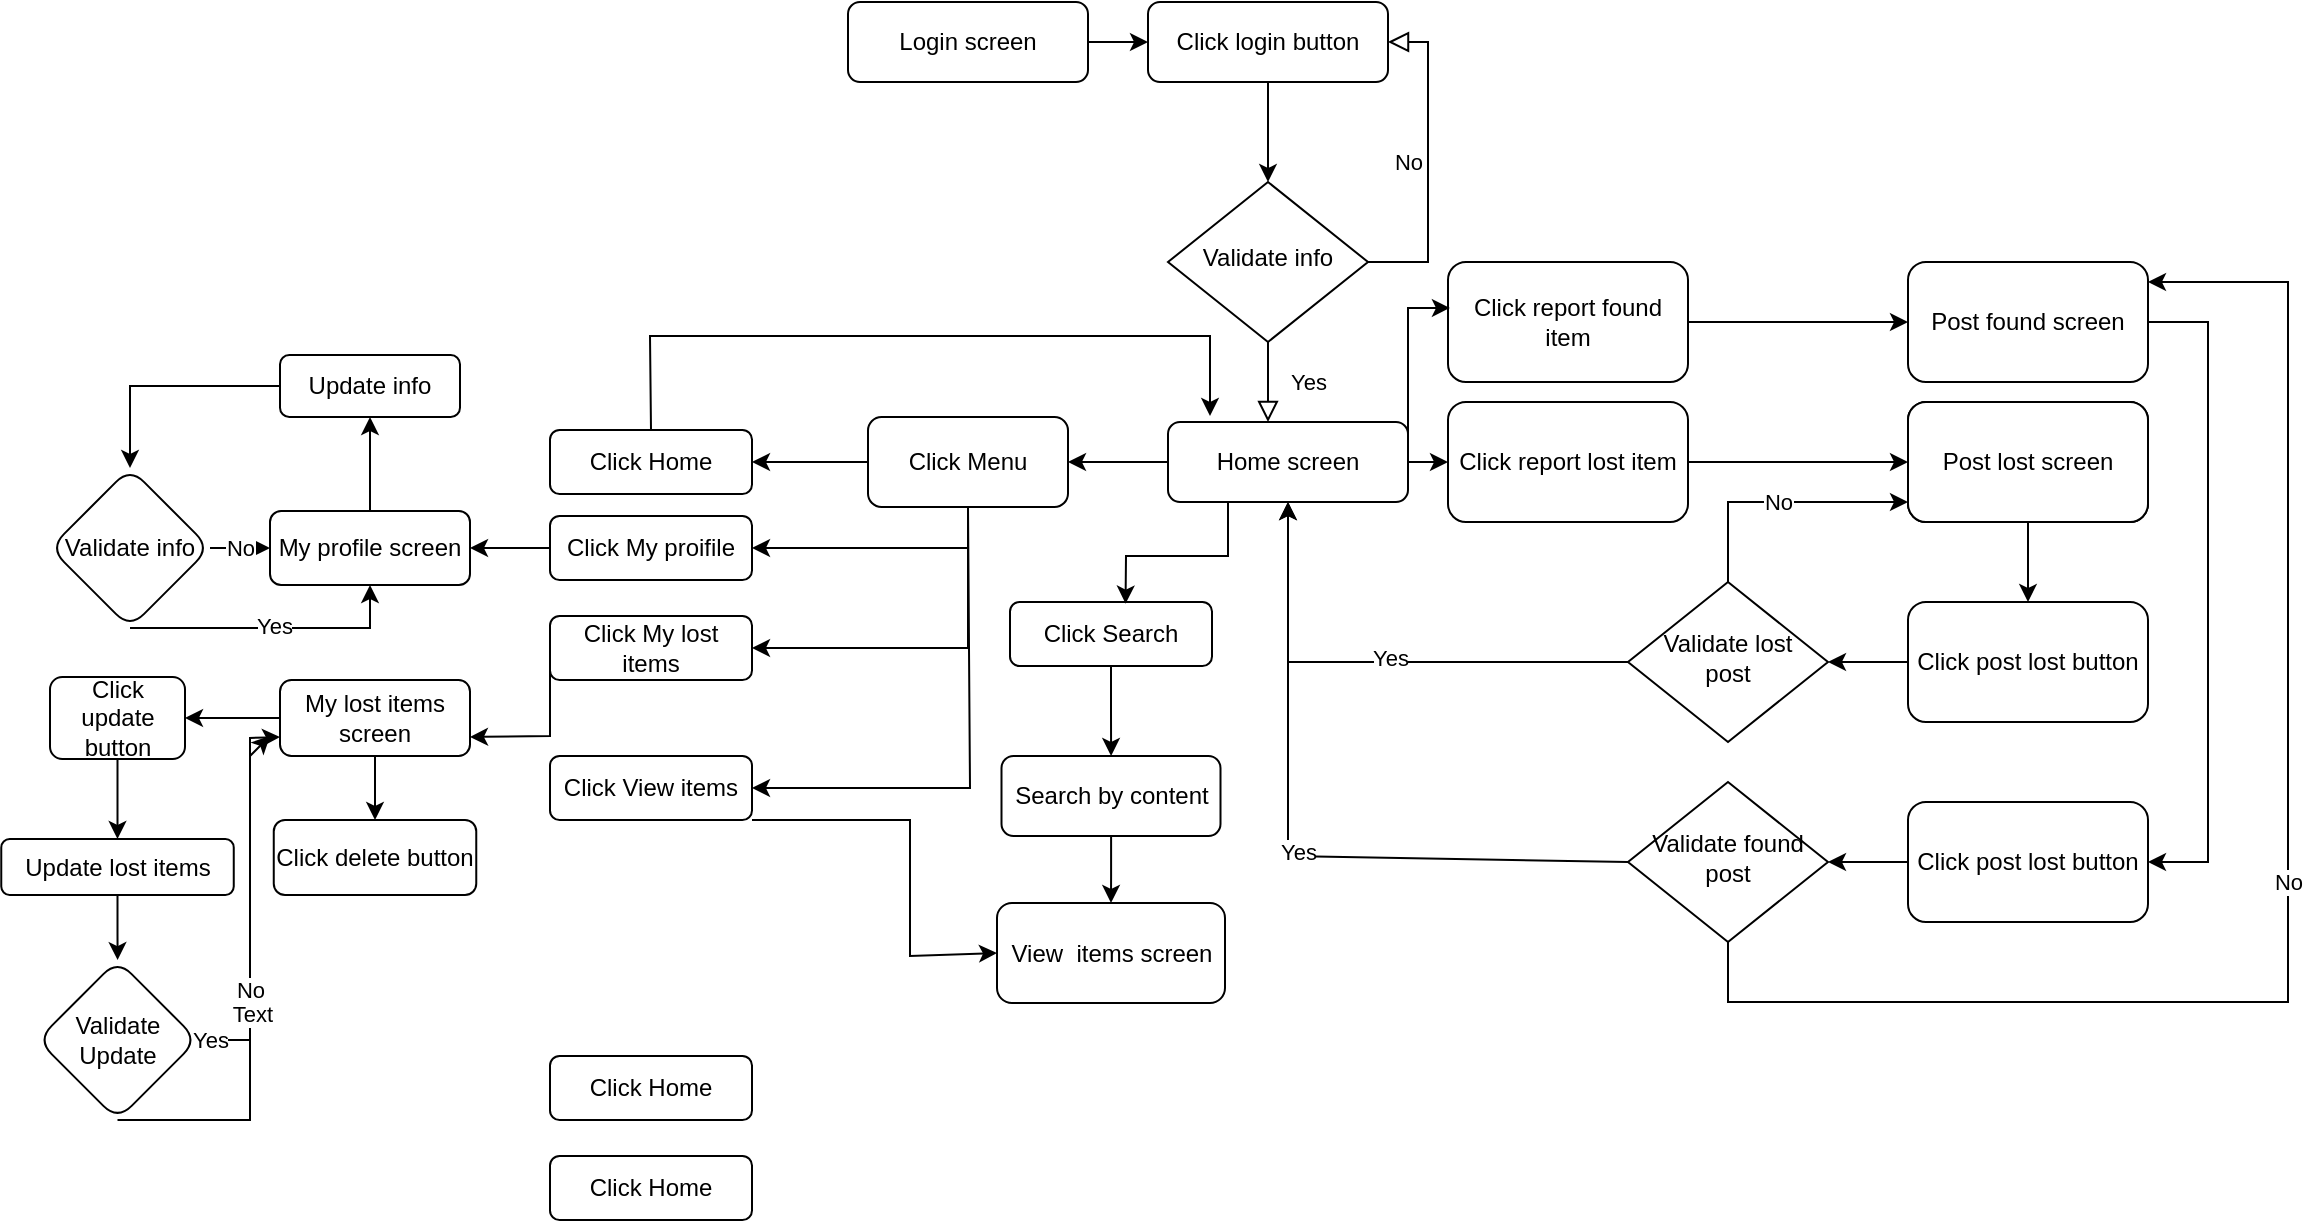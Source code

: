 <mxfile version="20.0.4" type="github">
  <diagram id="C5RBs43oDa-KdzZeNtuy" name="Page-1">
    <mxGraphModel dx="1497" dy="813" grid="1" gridSize="10" guides="1" tooltips="1" connect="1" arrows="1" fold="1" page="1" pageScale="1" pageWidth="3300" pageHeight="4681" math="0" shadow="0">
      <root>
        <mxCell id="WIyWlLk6GJQsqaUBKTNV-0" />
        <mxCell id="WIyWlLk6GJQsqaUBKTNV-1" parent="WIyWlLk6GJQsqaUBKTNV-0" />
        <mxCell id="WIyWlLk6GJQsqaUBKTNV-3" value="Click login button" style="rounded=1;whiteSpace=wrap;html=1;fontSize=12;glass=0;strokeWidth=1;shadow=0;" parent="WIyWlLk6GJQsqaUBKTNV-1" vertex="1">
          <mxGeometry x="589" y="203" width="120" height="40" as="geometry" />
        </mxCell>
        <mxCell id="WIyWlLk6GJQsqaUBKTNV-4" value="Yes" style="rounded=0;html=1;jettySize=auto;orthogonalLoop=1;fontSize=11;endArrow=block;endFill=0;endSize=8;strokeWidth=1;shadow=0;labelBackgroundColor=none;edgeStyle=orthogonalEdgeStyle;" parent="WIyWlLk6GJQsqaUBKTNV-1" source="WIyWlLk6GJQsqaUBKTNV-6" edge="1">
          <mxGeometry y="20" relative="1" as="geometry">
            <mxPoint as="offset" />
            <mxPoint x="649" y="413" as="targetPoint" />
          </mxGeometry>
        </mxCell>
        <mxCell id="WIyWlLk6GJQsqaUBKTNV-5" value="No" style="edgeStyle=orthogonalEdgeStyle;rounded=0;html=1;jettySize=auto;orthogonalLoop=1;fontSize=11;endArrow=block;endFill=0;endSize=8;strokeWidth=1;shadow=0;labelBackgroundColor=none;entryX=1;entryY=0.5;entryDx=0;entryDy=0;" parent="WIyWlLk6GJQsqaUBKTNV-1" source="WIyWlLk6GJQsqaUBKTNV-6" target="WIyWlLk6GJQsqaUBKTNV-3" edge="1">
          <mxGeometry y="10" relative="1" as="geometry">
            <mxPoint as="offset" />
            <mxPoint x="759" y="223" as="targetPoint" />
            <Array as="points">
              <mxPoint x="729" y="333" />
              <mxPoint x="729" y="223" />
            </Array>
          </mxGeometry>
        </mxCell>
        <mxCell id="WIyWlLk6GJQsqaUBKTNV-6" value="Validate info" style="rhombus;whiteSpace=wrap;html=1;shadow=0;fontFamily=Helvetica;fontSize=12;align=center;strokeWidth=1;spacing=6;spacingTop=-4;" parent="WIyWlLk6GJQsqaUBKTNV-1" vertex="1">
          <mxGeometry x="599" y="293" width="100" height="80" as="geometry" />
        </mxCell>
        <mxCell id="r_9wE7WkklsP0T0sxxmU-37" value="" style="edgeStyle=orthogonalEdgeStyle;rounded=0;orthogonalLoop=1;jettySize=auto;html=1;" edge="1" parent="WIyWlLk6GJQsqaUBKTNV-1" source="WIyWlLk6GJQsqaUBKTNV-12" target="r_9wE7WkklsP0T0sxxmU-21">
          <mxGeometry relative="1" as="geometry" />
        </mxCell>
        <mxCell id="WIyWlLk6GJQsqaUBKTNV-12" value="Home screen" style="rounded=1;whiteSpace=wrap;html=1;fontSize=12;glass=0;strokeWidth=1;shadow=0;" parent="WIyWlLk6GJQsqaUBKTNV-1" vertex="1">
          <mxGeometry x="599" y="413" width="120" height="40" as="geometry" />
        </mxCell>
        <mxCell id="r_9wE7WkklsP0T0sxxmU-1" value="Click report lost item" style="rounded=1;whiteSpace=wrap;html=1;" vertex="1" parent="WIyWlLk6GJQsqaUBKTNV-1">
          <mxGeometry x="739" y="403" width="120" height="60" as="geometry" />
        </mxCell>
        <mxCell id="r_9wE7WkklsP0T0sxxmU-2" value="" style="endArrow=classic;html=1;rounded=0;exitX=1;exitY=0.5;exitDx=0;exitDy=0;" edge="1" parent="WIyWlLk6GJQsqaUBKTNV-1" source="WIyWlLk6GJQsqaUBKTNV-12" target="r_9wE7WkklsP0T0sxxmU-1">
          <mxGeometry width="50" height="50" relative="1" as="geometry">
            <mxPoint x="819" y="553" as="sourcePoint" />
            <mxPoint x="869" y="503" as="targetPoint" />
          </mxGeometry>
        </mxCell>
        <mxCell id="r_9wE7WkklsP0T0sxxmU-7" value="" style="endArrow=classic;html=1;rounded=0;exitX=0.5;exitY=1;exitDx=0;exitDy=0;entryX=0.5;entryY=0;entryDx=0;entryDy=0;" edge="1" parent="WIyWlLk6GJQsqaUBKTNV-1" source="WIyWlLk6GJQsqaUBKTNV-3" target="WIyWlLk6GJQsqaUBKTNV-6">
          <mxGeometry width="50" height="50" relative="1" as="geometry">
            <mxPoint x="819" y="433" as="sourcePoint" />
            <mxPoint x="669" y="283" as="targetPoint" />
          </mxGeometry>
        </mxCell>
        <mxCell id="r_9wE7WkklsP0T0sxxmU-9" value="Login screen" style="rounded=1;whiteSpace=wrap;html=1;fontSize=12;glass=0;strokeWidth=1;shadow=0;" vertex="1" parent="WIyWlLk6GJQsqaUBKTNV-1">
          <mxGeometry x="439" y="203" width="120" height="40" as="geometry" />
        </mxCell>
        <mxCell id="r_9wE7WkklsP0T0sxxmU-10" value="" style="endArrow=classic;html=1;rounded=0;exitX=1;exitY=0.5;exitDx=0;exitDy=0;" edge="1" parent="WIyWlLk6GJQsqaUBKTNV-1" source="r_9wE7WkklsP0T0sxxmU-9" target="WIyWlLk6GJQsqaUBKTNV-3">
          <mxGeometry width="50" height="50" relative="1" as="geometry">
            <mxPoint x="819" y="433" as="sourcePoint" />
            <mxPoint x="869" y="383" as="targetPoint" />
          </mxGeometry>
        </mxCell>
        <mxCell id="r_9wE7WkklsP0T0sxxmU-11" value="Post lost screen" style="rounded=1;whiteSpace=wrap;html=1;fontSize=12;glass=0;strokeWidth=1;shadow=0;" vertex="1" parent="WIyWlLk6GJQsqaUBKTNV-1">
          <mxGeometry x="969" y="403" width="120" height="60" as="geometry" />
        </mxCell>
        <mxCell id="r_9wE7WkklsP0T0sxxmU-12" value="" style="endArrow=classic;html=1;rounded=0;entryX=0;entryY=0.5;entryDx=0;entryDy=0;exitX=1;exitY=0.5;exitDx=0;exitDy=0;" edge="1" parent="WIyWlLk6GJQsqaUBKTNV-1" source="r_9wE7WkklsP0T0sxxmU-1" target="r_9wE7WkklsP0T0sxxmU-11">
          <mxGeometry width="50" height="50" relative="1" as="geometry">
            <mxPoint x="819" y="433" as="sourcePoint" />
            <mxPoint x="869" y="383" as="targetPoint" />
          </mxGeometry>
        </mxCell>
        <mxCell id="r_9wE7WkklsP0T0sxxmU-13" value="" style="endArrow=classic;html=1;rounded=0;exitX=0.5;exitY=1;exitDx=0;exitDy=0;" edge="1" parent="WIyWlLk6GJQsqaUBKTNV-1" source="r_9wE7WkklsP0T0sxxmU-11" target="r_9wE7WkklsP0T0sxxmU-14">
          <mxGeometry width="50" height="50" relative="1" as="geometry">
            <mxPoint x="999" y="393" as="sourcePoint" />
            <mxPoint x="1049" y="343" as="targetPoint" />
          </mxGeometry>
        </mxCell>
        <mxCell id="r_9wE7WkklsP0T0sxxmU-16" value="" style="edgeStyle=orthogonalEdgeStyle;rounded=0;orthogonalLoop=1;jettySize=auto;html=1;" edge="1" parent="WIyWlLk6GJQsqaUBKTNV-1" source="r_9wE7WkklsP0T0sxxmU-14" target="r_9wE7WkklsP0T0sxxmU-15">
          <mxGeometry relative="1" as="geometry" />
        </mxCell>
        <mxCell id="r_9wE7WkklsP0T0sxxmU-14" value="Click post lost button" style="rounded=1;whiteSpace=wrap;html=1;fontSize=12;glass=0;strokeWidth=1;shadow=0;" vertex="1" parent="WIyWlLk6GJQsqaUBKTNV-1">
          <mxGeometry x="969" y="503" width="120" height="60" as="geometry" />
        </mxCell>
        <mxCell id="r_9wE7WkklsP0T0sxxmU-20" value="No" style="edgeStyle=orthogonalEdgeStyle;rounded=0;orthogonalLoop=1;jettySize=auto;html=1;" edge="1" parent="WIyWlLk6GJQsqaUBKTNV-1" source="r_9wE7WkklsP0T0sxxmU-15" target="r_9wE7WkklsP0T0sxxmU-11">
          <mxGeometry relative="1" as="geometry">
            <Array as="points">
              <mxPoint x="879" y="453" />
            </Array>
          </mxGeometry>
        </mxCell>
        <mxCell id="r_9wE7WkklsP0T0sxxmU-15" value="Validate lost post" style="rhombus;whiteSpace=wrap;html=1;shadow=0;fontFamily=Helvetica;fontSize=12;align=center;strokeWidth=1;spacing=6;spacingTop=-4;" vertex="1" parent="WIyWlLk6GJQsqaUBKTNV-1">
          <mxGeometry x="829" y="493" width="100" height="80" as="geometry" />
        </mxCell>
        <mxCell id="r_9wE7WkklsP0T0sxxmU-18" value="" style="endArrow=classic;html=1;rounded=0;entryX=0.5;entryY=1;entryDx=0;entryDy=0;" edge="1" parent="WIyWlLk6GJQsqaUBKTNV-1" source="r_9wE7WkklsP0T0sxxmU-15" target="WIyWlLk6GJQsqaUBKTNV-12">
          <mxGeometry width="50" height="50" relative="1" as="geometry">
            <mxPoint x="819" y="513" as="sourcePoint" />
            <mxPoint x="869" y="463" as="targetPoint" />
            <Array as="points">
              <mxPoint x="659" y="533" />
            </Array>
          </mxGeometry>
        </mxCell>
        <mxCell id="r_9wE7WkklsP0T0sxxmU-19" value="Yes" style="edgeLabel;html=1;align=center;verticalAlign=middle;resizable=0;points=[];" vertex="1" connectable="0" parent="r_9wE7WkklsP0T0sxxmU-18">
          <mxGeometry x="-0.048" y="-2" relative="1" as="geometry">
            <mxPoint as="offset" />
          </mxGeometry>
        </mxCell>
        <mxCell id="r_9wE7WkklsP0T0sxxmU-51" value="" style="edgeStyle=orthogonalEdgeStyle;rounded=0;orthogonalLoop=1;jettySize=auto;html=1;" edge="1" parent="WIyWlLk6GJQsqaUBKTNV-1" source="r_9wE7WkklsP0T0sxxmU-21" target="r_9wE7WkklsP0T0sxxmU-49">
          <mxGeometry relative="1" as="geometry" />
        </mxCell>
        <mxCell id="r_9wE7WkklsP0T0sxxmU-21" value="Click Menu" style="rounded=1;whiteSpace=wrap;html=1;" vertex="1" parent="WIyWlLk6GJQsqaUBKTNV-1">
          <mxGeometry x="449" y="410.5" width="100" height="45" as="geometry" />
        </mxCell>
        <mxCell id="r_9wE7WkklsP0T0sxxmU-24" value="Click report found item" style="rounded=1;whiteSpace=wrap;html=1;" vertex="1" parent="WIyWlLk6GJQsqaUBKTNV-1">
          <mxGeometry x="739" y="333" width="120" height="60" as="geometry" />
        </mxCell>
        <mxCell id="r_9wE7WkklsP0T0sxxmU-25" value="" style="endArrow=classic;html=1;rounded=0;entryX=0.008;entryY=0.383;entryDx=0;entryDy=0;entryPerimeter=0;exitX=1;exitY=0.5;exitDx=0;exitDy=0;" edge="1" parent="WIyWlLk6GJQsqaUBKTNV-1" source="WIyWlLk6GJQsqaUBKTNV-12" target="r_9wE7WkklsP0T0sxxmU-24">
          <mxGeometry width="50" height="50" relative="1" as="geometry">
            <mxPoint x="719" y="403" as="sourcePoint" />
            <mxPoint x="869" y="453" as="targetPoint" />
            <Array as="points">
              <mxPoint x="719" y="356" />
            </Array>
          </mxGeometry>
        </mxCell>
        <mxCell id="r_9wE7WkklsP0T0sxxmU-26" value="" style="endArrow=classic;html=1;rounded=0;exitX=1;exitY=0.5;exitDx=0;exitDy=0;" edge="1" parent="WIyWlLk6GJQsqaUBKTNV-1" source="r_9wE7WkklsP0T0sxxmU-24">
          <mxGeometry width="50" height="50" relative="1" as="geometry">
            <mxPoint x="819" y="303" as="sourcePoint" />
            <mxPoint x="969" y="363" as="targetPoint" />
          </mxGeometry>
        </mxCell>
        <mxCell id="r_9wE7WkklsP0T0sxxmU-27" value="Post lost screen" style="rounded=1;whiteSpace=wrap;html=1;fontSize=12;glass=0;strokeWidth=1;shadow=0;" vertex="1" parent="WIyWlLk6GJQsqaUBKTNV-1">
          <mxGeometry x="969" y="403" width="120" height="60" as="geometry" />
        </mxCell>
        <mxCell id="r_9wE7WkklsP0T0sxxmU-28" value="Post found screen" style="rounded=1;whiteSpace=wrap;html=1;" vertex="1" parent="WIyWlLk6GJQsqaUBKTNV-1">
          <mxGeometry x="969" y="333" width="120" height="60" as="geometry" />
        </mxCell>
        <mxCell id="r_9wE7WkklsP0T0sxxmU-29" value="" style="endArrow=classic;html=1;rounded=0;exitX=1;exitY=0.5;exitDx=0;exitDy=0;entryX=1;entryY=0.5;entryDx=0;entryDy=0;" edge="1" parent="WIyWlLk6GJQsqaUBKTNV-1" source="r_9wE7WkklsP0T0sxxmU-28" target="r_9wE7WkklsP0T0sxxmU-30">
          <mxGeometry width="50" height="50" relative="1" as="geometry">
            <mxPoint x="819" y="293" as="sourcePoint" />
            <mxPoint x="1119" y="533" as="targetPoint" />
            <Array as="points">
              <mxPoint x="1119" y="363" />
              <mxPoint x="1119" y="633" />
            </Array>
          </mxGeometry>
        </mxCell>
        <mxCell id="r_9wE7WkklsP0T0sxxmU-33" value="" style="edgeStyle=orthogonalEdgeStyle;rounded=0;orthogonalLoop=1;jettySize=auto;html=1;" edge="1" parent="WIyWlLk6GJQsqaUBKTNV-1" source="r_9wE7WkklsP0T0sxxmU-30" target="r_9wE7WkklsP0T0sxxmU-32">
          <mxGeometry relative="1" as="geometry" />
        </mxCell>
        <mxCell id="r_9wE7WkklsP0T0sxxmU-30" value="Click post lost button" style="rounded=1;whiteSpace=wrap;html=1;fontSize=12;glass=0;strokeWidth=1;shadow=0;" vertex="1" parent="WIyWlLk6GJQsqaUBKTNV-1">
          <mxGeometry x="969" y="603" width="120" height="60" as="geometry" />
        </mxCell>
        <mxCell id="r_9wE7WkklsP0T0sxxmU-32" value="Validate found post" style="rhombus;whiteSpace=wrap;html=1;shadow=0;fontFamily=Helvetica;fontSize=12;align=center;strokeWidth=1;spacing=6;spacingTop=-4;" vertex="1" parent="WIyWlLk6GJQsqaUBKTNV-1">
          <mxGeometry x="829" y="593" width="100" height="80" as="geometry" />
        </mxCell>
        <mxCell id="r_9wE7WkklsP0T0sxxmU-34" value="No" style="edgeStyle=orthogonalEdgeStyle;rounded=0;orthogonalLoop=1;jettySize=auto;html=1;" edge="1" parent="WIyWlLk6GJQsqaUBKTNV-1" target="r_9wE7WkklsP0T0sxxmU-28">
          <mxGeometry relative="1" as="geometry">
            <mxPoint x="879" y="673" as="sourcePoint" />
            <mxPoint x="979" y="463" as="targetPoint" />
            <Array as="points">
              <mxPoint x="879" y="703" />
              <mxPoint x="1159" y="703" />
              <mxPoint x="1159" y="343" />
            </Array>
          </mxGeometry>
        </mxCell>
        <mxCell id="r_9wE7WkklsP0T0sxxmU-35" value="" style="endArrow=classic;html=1;rounded=0;entryX=0.5;entryY=1;entryDx=0;entryDy=0;exitX=0;exitY=0.5;exitDx=0;exitDy=0;" edge="1" parent="WIyWlLk6GJQsqaUBKTNV-1" source="r_9wE7WkklsP0T0sxxmU-32" target="WIyWlLk6GJQsqaUBKTNV-12">
          <mxGeometry width="50" height="50" relative="1" as="geometry">
            <mxPoint x="839" y="543" as="sourcePoint" />
            <mxPoint x="669" y="463" as="targetPoint" />
            <Array as="points">
              <mxPoint x="659" y="630" />
            </Array>
          </mxGeometry>
        </mxCell>
        <mxCell id="r_9wE7WkklsP0T0sxxmU-36" value="Yes" style="edgeLabel;html=1;align=center;verticalAlign=middle;resizable=0;points=[];" vertex="1" connectable="0" parent="r_9wE7WkklsP0T0sxxmU-35">
          <mxGeometry x="-0.048" y="-2" relative="1" as="geometry">
            <mxPoint as="offset" />
          </mxGeometry>
        </mxCell>
        <mxCell id="r_9wE7WkklsP0T0sxxmU-58" value="" style="edgeStyle=orthogonalEdgeStyle;rounded=0;orthogonalLoop=1;jettySize=auto;html=1;" edge="1" parent="WIyWlLk6GJQsqaUBKTNV-1" source="r_9wE7WkklsP0T0sxxmU-41" target="r_9wE7WkklsP0T0sxxmU-57">
          <mxGeometry relative="1" as="geometry" />
        </mxCell>
        <mxCell id="r_9wE7WkklsP0T0sxxmU-41" value="My profile screen" style="rounded=1;whiteSpace=wrap;html=1;" vertex="1" parent="WIyWlLk6GJQsqaUBKTNV-1">
          <mxGeometry x="150" y="457.5" width="100" height="37" as="geometry" />
        </mxCell>
        <mxCell id="r_9wE7WkklsP0T0sxxmU-56" value="" style="edgeStyle=orthogonalEdgeStyle;rounded=0;orthogonalLoop=1;jettySize=auto;html=1;" edge="1" parent="WIyWlLk6GJQsqaUBKTNV-1" source="r_9wE7WkklsP0T0sxxmU-44" target="r_9wE7WkklsP0T0sxxmU-41">
          <mxGeometry relative="1" as="geometry" />
        </mxCell>
        <mxCell id="r_9wE7WkklsP0T0sxxmU-44" value="Click My proifile" style="whiteSpace=wrap;html=1;rounded=1;" vertex="1" parent="WIyWlLk6GJQsqaUBKTNV-1">
          <mxGeometry x="290" y="460" width="101" height="32" as="geometry" />
        </mxCell>
        <mxCell id="r_9wE7WkklsP0T0sxxmU-45" value="Click Home" style="whiteSpace=wrap;html=1;rounded=1;" vertex="1" parent="WIyWlLk6GJQsqaUBKTNV-1">
          <mxGeometry x="290" y="780" width="101" height="32" as="geometry" />
        </mxCell>
        <mxCell id="r_9wE7WkklsP0T0sxxmU-77" value="" style="edgeStyle=orthogonalEdgeStyle;rounded=0;orthogonalLoop=1;jettySize=auto;html=1;" edge="1" parent="WIyWlLk6GJQsqaUBKTNV-1" source="r_9wE7WkklsP0T0sxxmU-46" target="r_9wE7WkklsP0T0sxxmU-76">
          <mxGeometry relative="1" as="geometry" />
        </mxCell>
        <mxCell id="r_9wE7WkklsP0T0sxxmU-46" value="Click Search" style="whiteSpace=wrap;html=1;rounded=1;" vertex="1" parent="WIyWlLk6GJQsqaUBKTNV-1">
          <mxGeometry x="520" y="503" width="101" height="32" as="geometry" />
        </mxCell>
        <mxCell id="r_9wE7WkklsP0T0sxxmU-47" value="Click View items" style="whiteSpace=wrap;html=1;rounded=1;" vertex="1" parent="WIyWlLk6GJQsqaUBKTNV-1">
          <mxGeometry x="290" y="580" width="101" height="32" as="geometry" />
        </mxCell>
        <mxCell id="r_9wE7WkklsP0T0sxxmU-48" value="Click Home" style="whiteSpace=wrap;html=1;rounded=1;" vertex="1" parent="WIyWlLk6GJQsqaUBKTNV-1">
          <mxGeometry x="290" y="730" width="101" height="32" as="geometry" />
        </mxCell>
        <mxCell id="r_9wE7WkklsP0T0sxxmU-49" value="Click Home" style="whiteSpace=wrap;html=1;rounded=1;" vertex="1" parent="WIyWlLk6GJQsqaUBKTNV-1">
          <mxGeometry x="290" y="417" width="101" height="32" as="geometry" />
        </mxCell>
        <mxCell id="r_9wE7WkklsP0T0sxxmU-50" value="Click My lost items" style="whiteSpace=wrap;html=1;rounded=1;" vertex="1" parent="WIyWlLk6GJQsqaUBKTNV-1">
          <mxGeometry x="290" y="510" width="101" height="32" as="geometry" />
        </mxCell>
        <mxCell id="r_9wE7WkklsP0T0sxxmU-52" value="" style="endArrow=classic;html=1;rounded=0;exitX=0.5;exitY=0;exitDx=0;exitDy=0;" edge="1" parent="WIyWlLk6GJQsqaUBKTNV-1" source="r_9wE7WkklsP0T0sxxmU-49">
          <mxGeometry width="50" height="50" relative="1" as="geometry">
            <mxPoint x="570" y="530" as="sourcePoint" />
            <mxPoint x="620" y="410" as="targetPoint" />
            <Array as="points">
              <mxPoint x="340" y="370" />
              <mxPoint x="620" y="370" />
            </Array>
          </mxGeometry>
        </mxCell>
        <mxCell id="r_9wE7WkklsP0T0sxxmU-60" value="" style="edgeStyle=orthogonalEdgeStyle;rounded=0;orthogonalLoop=1;jettySize=auto;html=1;" edge="1" parent="WIyWlLk6GJQsqaUBKTNV-1" source="r_9wE7WkklsP0T0sxxmU-57" target="r_9wE7WkklsP0T0sxxmU-59">
          <mxGeometry relative="1" as="geometry" />
        </mxCell>
        <mxCell id="r_9wE7WkklsP0T0sxxmU-57" value="Update info" style="whiteSpace=wrap;html=1;rounded=1;" vertex="1" parent="WIyWlLk6GJQsqaUBKTNV-1">
          <mxGeometry x="155" y="379.5" width="90" height="31" as="geometry" />
        </mxCell>
        <mxCell id="r_9wE7WkklsP0T0sxxmU-61" value="No" style="edgeStyle=orthogonalEdgeStyle;rounded=0;orthogonalLoop=1;jettySize=auto;html=1;" edge="1" parent="WIyWlLk6GJQsqaUBKTNV-1" source="r_9wE7WkklsP0T0sxxmU-59" target="r_9wE7WkklsP0T0sxxmU-41">
          <mxGeometry relative="1" as="geometry" />
        </mxCell>
        <mxCell id="r_9wE7WkklsP0T0sxxmU-59" value="Validate info" style="rhombus;whiteSpace=wrap;html=1;rounded=1;" vertex="1" parent="WIyWlLk6GJQsqaUBKTNV-1">
          <mxGeometry x="40" y="436" width="80" height="80" as="geometry" />
        </mxCell>
        <mxCell id="r_9wE7WkklsP0T0sxxmU-62" value="" style="endArrow=classic;html=1;rounded=0;exitX=0.5;exitY=1;exitDx=0;exitDy=0;" edge="1" parent="WIyWlLk6GJQsqaUBKTNV-1" source="r_9wE7WkklsP0T0sxxmU-59" target="r_9wE7WkklsP0T0sxxmU-41">
          <mxGeometry width="50" height="50" relative="1" as="geometry">
            <mxPoint x="570" y="530" as="sourcePoint" />
            <mxPoint x="620" y="480" as="targetPoint" />
            <Array as="points">
              <mxPoint x="200" y="516" />
            </Array>
          </mxGeometry>
        </mxCell>
        <mxCell id="r_9wE7WkklsP0T0sxxmU-63" value="Yes" style="edgeLabel;html=1;align=center;verticalAlign=middle;resizable=0;points=[];" vertex="1" connectable="0" parent="r_9wE7WkklsP0T0sxxmU-62">
          <mxGeometry x="0.009" y="1" relative="1" as="geometry">
            <mxPoint as="offset" />
          </mxGeometry>
        </mxCell>
        <mxCell id="r_9wE7WkklsP0T0sxxmU-64" value="" style="endArrow=classic;html=1;rounded=0;exitX=0.5;exitY=1;exitDx=0;exitDy=0;" edge="1" parent="WIyWlLk6GJQsqaUBKTNV-1" source="r_9wE7WkklsP0T0sxxmU-21" target="r_9wE7WkklsP0T0sxxmU-44">
          <mxGeometry width="50" height="50" relative="1" as="geometry">
            <mxPoint x="570" y="530" as="sourcePoint" />
            <mxPoint x="620" y="480" as="targetPoint" />
            <Array as="points">
              <mxPoint x="499" y="476" />
            </Array>
          </mxGeometry>
        </mxCell>
        <mxCell id="r_9wE7WkklsP0T0sxxmU-65" value="" style="endArrow=classic;html=1;rounded=0;exitX=0.5;exitY=1;exitDx=0;exitDy=0;entryX=1;entryY=0.5;entryDx=0;entryDy=0;" edge="1" parent="WIyWlLk6GJQsqaUBKTNV-1" source="r_9wE7WkklsP0T0sxxmU-21" target="r_9wE7WkklsP0T0sxxmU-50">
          <mxGeometry width="50" height="50" relative="1" as="geometry">
            <mxPoint x="509" y="465.5" as="sourcePoint" />
            <mxPoint x="401" y="486" as="targetPoint" />
            <Array as="points">
              <mxPoint x="499" y="526" />
            </Array>
          </mxGeometry>
        </mxCell>
        <mxCell id="r_9wE7WkklsP0T0sxxmU-84" value="" style="edgeStyle=orthogonalEdgeStyle;rounded=0;orthogonalLoop=1;jettySize=auto;html=1;" edge="1" parent="WIyWlLk6GJQsqaUBKTNV-1" source="r_9wE7WkklsP0T0sxxmU-67" target="r_9wE7WkklsP0T0sxxmU-83">
          <mxGeometry relative="1" as="geometry" />
        </mxCell>
        <mxCell id="r_9wE7WkklsP0T0sxxmU-67" value="My lost items screen" style="rounded=1;whiteSpace=wrap;html=1;" vertex="1" parent="WIyWlLk6GJQsqaUBKTNV-1">
          <mxGeometry x="155" y="542" width="95" height="38" as="geometry" />
        </mxCell>
        <mxCell id="r_9wE7WkklsP0T0sxxmU-68" value="" style="endArrow=classic;html=1;rounded=0;exitX=0;exitY=0.5;exitDx=0;exitDy=0;entryX=1;entryY=0.75;entryDx=0;entryDy=0;" edge="1" parent="WIyWlLk6GJQsqaUBKTNV-1" source="r_9wE7WkklsP0T0sxxmU-50" target="r_9wE7WkklsP0T0sxxmU-67">
          <mxGeometry width="50" height="50" relative="1" as="geometry">
            <mxPoint x="290" y="640" as="sourcePoint" />
            <mxPoint x="340" y="590" as="targetPoint" />
            <Array as="points">
              <mxPoint x="290" y="570" />
            </Array>
          </mxGeometry>
        </mxCell>
        <mxCell id="r_9wE7WkklsP0T0sxxmU-69" value="Click delete button" style="whiteSpace=wrap;html=1;rounded=1;" vertex="1" parent="WIyWlLk6GJQsqaUBKTNV-1">
          <mxGeometry x="151.88" y="612" width="101.25" height="37.5" as="geometry" />
        </mxCell>
        <mxCell id="r_9wE7WkklsP0T0sxxmU-74" value="" style="endArrow=classic;html=1;rounded=0;exitX=0.5;exitY=1;exitDx=0;exitDy=0;entryX=0.5;entryY=0;entryDx=0;entryDy=0;" edge="1" parent="WIyWlLk6GJQsqaUBKTNV-1" source="r_9wE7WkklsP0T0sxxmU-67" target="r_9wE7WkklsP0T0sxxmU-69">
          <mxGeometry width="50" height="50" relative="1" as="geometry">
            <mxPoint x="170" y="650" as="sourcePoint" />
            <mxPoint x="220" y="600" as="targetPoint" />
          </mxGeometry>
        </mxCell>
        <mxCell id="r_9wE7WkklsP0T0sxxmU-75" value="" style="endArrow=classic;html=1;rounded=0;entryX=0.572;entryY=0.026;entryDx=0;entryDy=0;entryPerimeter=0;exitX=0.25;exitY=1;exitDx=0;exitDy=0;" edge="1" parent="WIyWlLk6GJQsqaUBKTNV-1" source="WIyWlLk6GJQsqaUBKTNV-12" target="r_9wE7WkklsP0T0sxxmU-46">
          <mxGeometry width="50" height="50" relative="1" as="geometry">
            <mxPoint x="570" y="520" as="sourcePoint" />
            <mxPoint x="620" y="470" as="targetPoint" />
            <Array as="points">
              <mxPoint x="629" y="480" />
              <mxPoint x="578" y="480" />
            </Array>
          </mxGeometry>
        </mxCell>
        <mxCell id="r_9wE7WkklsP0T0sxxmU-80" value="" style="edgeStyle=orthogonalEdgeStyle;rounded=0;orthogonalLoop=1;jettySize=auto;html=1;" edge="1" parent="WIyWlLk6GJQsqaUBKTNV-1" source="r_9wE7WkklsP0T0sxxmU-76" target="r_9wE7WkklsP0T0sxxmU-79">
          <mxGeometry relative="1" as="geometry" />
        </mxCell>
        <mxCell id="r_9wE7WkklsP0T0sxxmU-76" value="Search by content" style="whiteSpace=wrap;html=1;rounded=1;" vertex="1" parent="WIyWlLk6GJQsqaUBKTNV-1">
          <mxGeometry x="515.75" y="580" width="109.5" height="40" as="geometry" />
        </mxCell>
        <mxCell id="r_9wE7WkklsP0T0sxxmU-79" value="View&amp;nbsp; items screen" style="rounded=1;whiteSpace=wrap;html=1;" vertex="1" parent="WIyWlLk6GJQsqaUBKTNV-1">
          <mxGeometry x="513.5" y="653.5" width="114" height="50" as="geometry" />
        </mxCell>
        <mxCell id="r_9wE7WkklsP0T0sxxmU-81" value="" style="endArrow=classic;html=1;rounded=0;exitX=0.5;exitY=1;exitDx=0;exitDy=0;entryX=1;entryY=0.5;entryDx=0;entryDy=0;" edge="1" parent="WIyWlLk6GJQsqaUBKTNV-1" source="r_9wE7WkklsP0T0sxxmU-21" target="r_9wE7WkklsP0T0sxxmU-47">
          <mxGeometry width="50" height="50" relative="1" as="geometry">
            <mxPoint x="509" y="465.5" as="sourcePoint" />
            <mxPoint x="401" y="536" as="targetPoint" />
            <Array as="points">
              <mxPoint x="500" y="596" />
            </Array>
          </mxGeometry>
        </mxCell>
        <mxCell id="r_9wE7WkklsP0T0sxxmU-82" value="" style="endArrow=classic;html=1;rounded=0;exitX=1;exitY=1;exitDx=0;exitDy=0;entryX=0;entryY=0.5;entryDx=0;entryDy=0;" edge="1" parent="WIyWlLk6GJQsqaUBKTNV-1" source="r_9wE7WkklsP0T0sxxmU-47" target="r_9wE7WkklsP0T0sxxmU-79">
          <mxGeometry width="50" height="50" relative="1" as="geometry">
            <mxPoint x="570" y="530" as="sourcePoint" />
            <mxPoint x="620" y="480" as="targetPoint" />
            <Array as="points">
              <mxPoint x="470" y="612" />
              <mxPoint x="470" y="680" />
            </Array>
          </mxGeometry>
        </mxCell>
        <mxCell id="r_9wE7WkklsP0T0sxxmU-86" value="" style="edgeStyle=orthogonalEdgeStyle;rounded=0;orthogonalLoop=1;jettySize=auto;html=1;" edge="1" parent="WIyWlLk6GJQsqaUBKTNV-1" source="r_9wE7WkklsP0T0sxxmU-83" target="r_9wE7WkklsP0T0sxxmU-85">
          <mxGeometry relative="1" as="geometry" />
        </mxCell>
        <mxCell id="r_9wE7WkklsP0T0sxxmU-83" value="Click update button" style="whiteSpace=wrap;html=1;rounded=1;" vertex="1" parent="WIyWlLk6GJQsqaUBKTNV-1">
          <mxGeometry x="40" y="540.5" width="67.5" height="41" as="geometry" />
        </mxCell>
        <mxCell id="r_9wE7WkklsP0T0sxxmU-88" value="" style="edgeStyle=orthogonalEdgeStyle;rounded=0;orthogonalLoop=1;jettySize=auto;html=1;" edge="1" parent="WIyWlLk6GJQsqaUBKTNV-1" source="r_9wE7WkklsP0T0sxxmU-85" target="r_9wE7WkklsP0T0sxxmU-87">
          <mxGeometry relative="1" as="geometry" />
        </mxCell>
        <mxCell id="r_9wE7WkklsP0T0sxxmU-85" value="Update lost items" style="whiteSpace=wrap;html=1;rounded=1;" vertex="1" parent="WIyWlLk6GJQsqaUBKTNV-1">
          <mxGeometry x="15.63" y="621.5" width="116.25" height="28" as="geometry" />
        </mxCell>
        <mxCell id="r_9wE7WkklsP0T0sxxmU-87" value="Validate Update" style="rhombus;whiteSpace=wrap;html=1;rounded=1;" vertex="1" parent="WIyWlLk6GJQsqaUBKTNV-1">
          <mxGeometry x="33.755" y="682" width="80" height="80" as="geometry" />
        </mxCell>
        <mxCell id="r_9wE7WkklsP0T0sxxmU-89" value="" style="endArrow=classic;html=1;rounded=0;exitX=1;exitY=0.5;exitDx=0;exitDy=0;entryX=0;entryY=0.75;entryDx=0;entryDy=0;" edge="1" parent="WIyWlLk6GJQsqaUBKTNV-1" source="r_9wE7WkklsP0T0sxxmU-87" target="r_9wE7WkklsP0T0sxxmU-67">
          <mxGeometry width="50" height="50" relative="1" as="geometry">
            <mxPoint x="570" y="520" as="sourcePoint" />
            <mxPoint x="140" y="570" as="targetPoint" />
            <Array as="points">
              <mxPoint x="140" y="722" />
              <mxPoint x="140" y="571" />
            </Array>
          </mxGeometry>
        </mxCell>
        <mxCell id="r_9wE7WkklsP0T0sxxmU-100" value="Yes" style="edgeLabel;html=1;align=center;verticalAlign=middle;resizable=0;points=[];" vertex="1" connectable="0" parent="r_9wE7WkklsP0T0sxxmU-89">
          <mxGeometry x="-0.374" relative="1" as="geometry">
            <mxPoint x="-20" y="34" as="offset" />
          </mxGeometry>
        </mxCell>
        <mxCell id="r_9wE7WkklsP0T0sxxmU-101" value="No" style="endArrow=classic;html=1;rounded=0;exitX=0.5;exitY=1;exitDx=0;exitDy=0;" edge="1" parent="WIyWlLk6GJQsqaUBKTNV-1" source="r_9wE7WkklsP0T0sxxmU-87">
          <mxGeometry width="50" height="50" relative="1" as="geometry">
            <mxPoint x="73.755" y="812" as="sourcePoint" />
            <mxPoint x="150" y="570" as="targetPoint" />
            <Array as="points">
              <mxPoint x="140" y="762" />
              <mxPoint x="140" y="580" />
            </Array>
          </mxGeometry>
        </mxCell>
        <mxCell id="r_9wE7WkklsP0T0sxxmU-102" value="Text" style="edgeLabel;html=1;align=center;verticalAlign=middle;resizable=0;points=[];" vertex="1" connectable="0" parent="r_9wE7WkklsP0T0sxxmU-101">
          <mxGeometry x="-0.093" y="-1" relative="1" as="geometry">
            <mxPoint as="offset" />
          </mxGeometry>
        </mxCell>
      </root>
    </mxGraphModel>
  </diagram>
</mxfile>
